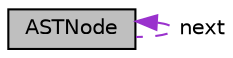 digraph "ASTNode"
{
 // LATEX_PDF_SIZE
  edge [fontname="Helvetica",fontsize="10",labelfontname="Helvetica",labelfontsize="10"];
  node [fontname="Helvetica",fontsize="10",shape=record];
  Node1 [label="ASTNode",height=0.2,width=0.4,color="black", fillcolor="grey75", style="filled", fontcolor="black",tooltip="Structure used for AST nodes."];
  Node1 -> Node1 [dir="back",color="darkorchid3",fontsize="10",style="dashed",label=" next" ];
}
